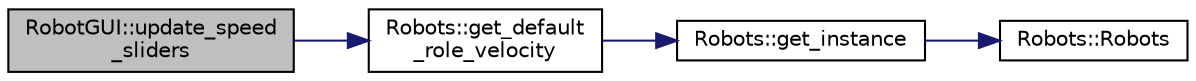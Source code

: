 digraph "RobotGUI::update_speed_sliders"
{
 // INTERACTIVE_SVG=YES
  edge [fontname="Helvetica",fontsize="10",labelfontname="Helvetica",labelfontsize="10"];
  node [fontname="Helvetica",fontsize="10",shape=record];
  rankdir="LR";
  Node126 [label="RobotGUI::update_speed\l_sliders",height=0.2,width=0.4,color="black", fillcolor="grey75", style="filled", fontcolor="black"];
  Node126 -> Node127 [color="midnightblue",fontsize="10",style="solid",fontname="Helvetica"];
  Node127 [label="Robots::get_default\l_role_velocity",height=0.2,width=0.4,color="black", fillcolor="white", style="filled",URL="$class_robots.html#a4778a7c755c5cca4b5d1e2c3b46fb314"];
  Node127 -> Node128 [color="midnightblue",fontsize="10",style="solid",fontname="Helvetica"];
  Node128 [label="Robots::get_instance",height=0.2,width=0.4,color="black", fillcolor="white", style="filled",URL="$class_robots.html#a589bce74db5f34af384952d48435168f"];
  Node128 -> Node129 [color="midnightblue",fontsize="10",style="solid",fontname="Helvetica"];
  Node129 [label="Robots::Robots",height=0.2,width=0.4,color="black", fillcolor="white", style="filled",URL="$class_robots.html#aa2745a48ebd3e52b9a3020f6afbcb25d",tooltip="Initializes our arrays. "];
}
